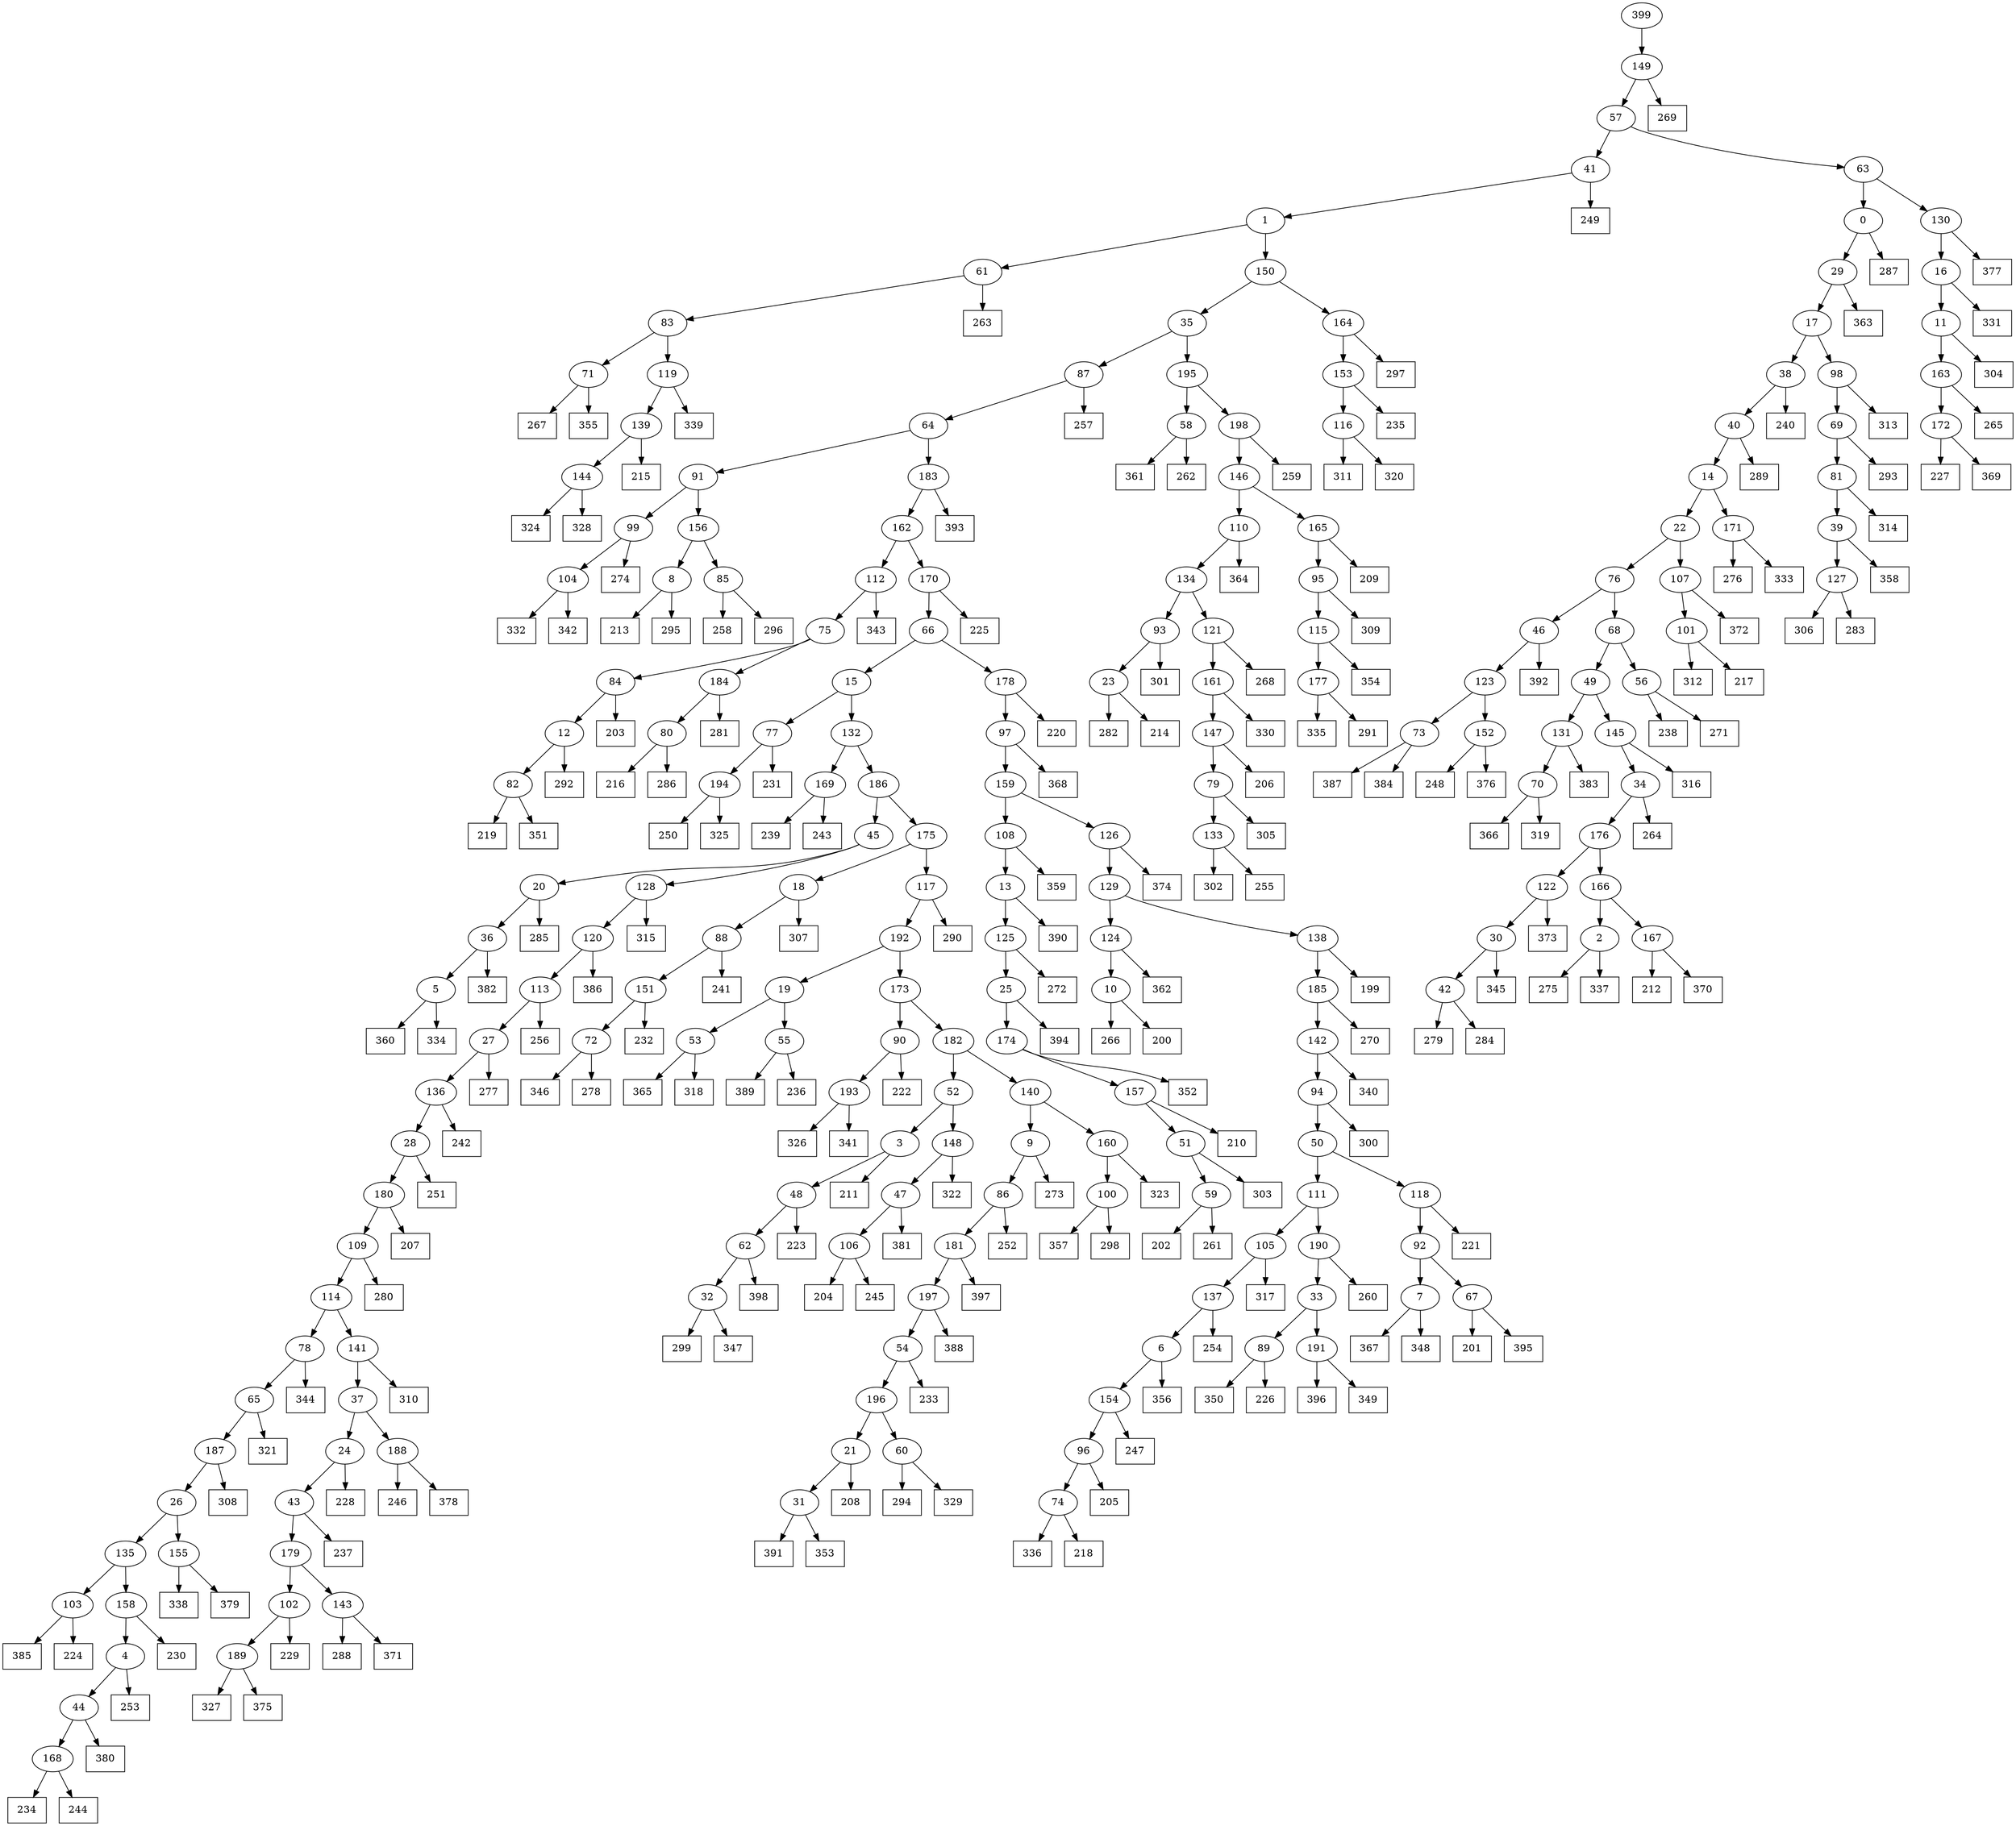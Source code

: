 digraph G {
0[label="0"];
1[label="1"];
2[label="2"];
3[label="3"];
4[label="4"];
5[label="5"];
6[label="6"];
7[label="7"];
8[label="8"];
9[label="9"];
10[label="10"];
11[label="11"];
12[label="12"];
13[label="13"];
14[label="14"];
15[label="15"];
16[label="16"];
17[label="17"];
18[label="18"];
19[label="19"];
20[label="20"];
21[label="21"];
22[label="22"];
23[label="23"];
24[label="24"];
25[label="25"];
26[label="26"];
27[label="27"];
28[label="28"];
29[label="29"];
30[label="30"];
31[label="31"];
32[label="32"];
33[label="33"];
34[label="34"];
35[label="35"];
36[label="36"];
37[label="37"];
38[label="38"];
39[label="39"];
40[label="40"];
41[label="41"];
42[label="42"];
43[label="43"];
44[label="44"];
45[label="45"];
46[label="46"];
47[label="47"];
48[label="48"];
49[label="49"];
50[label="50"];
51[label="51"];
52[label="52"];
53[label="53"];
54[label="54"];
55[label="55"];
56[label="56"];
57[label="57"];
58[label="58"];
59[label="59"];
60[label="60"];
61[label="61"];
62[label="62"];
63[label="63"];
64[label="64"];
65[label="65"];
66[label="66"];
67[label="67"];
68[label="68"];
69[label="69"];
70[label="70"];
71[label="71"];
72[label="72"];
73[label="73"];
74[label="74"];
75[label="75"];
76[label="76"];
77[label="77"];
78[label="78"];
79[label="79"];
80[label="80"];
81[label="81"];
82[label="82"];
83[label="83"];
84[label="84"];
85[label="85"];
86[label="86"];
87[label="87"];
88[label="88"];
89[label="89"];
90[label="90"];
91[label="91"];
92[label="92"];
93[label="93"];
94[label="94"];
95[label="95"];
96[label="96"];
97[label="97"];
98[label="98"];
99[label="99"];
100[label="100"];
101[label="101"];
102[label="102"];
103[label="103"];
104[label="104"];
105[label="105"];
106[label="106"];
107[label="107"];
108[label="108"];
109[label="109"];
110[label="110"];
111[label="111"];
112[label="112"];
113[label="113"];
114[label="114"];
115[label="115"];
116[label="116"];
117[label="117"];
118[label="118"];
119[label="119"];
120[label="120"];
121[label="121"];
122[label="122"];
123[label="123"];
124[label="124"];
125[label="125"];
126[label="126"];
127[label="127"];
128[label="128"];
129[label="129"];
130[label="130"];
131[label="131"];
132[label="132"];
133[label="133"];
134[label="134"];
135[label="135"];
136[label="136"];
137[label="137"];
138[label="138"];
139[label="139"];
140[label="140"];
141[label="141"];
142[label="142"];
143[label="143"];
144[label="144"];
145[label="145"];
146[label="146"];
147[label="147"];
148[label="148"];
149[label="149"];
150[label="150"];
151[label="151"];
152[label="152"];
153[label="153"];
154[label="154"];
155[label="155"];
156[label="156"];
157[label="157"];
158[label="158"];
159[label="159"];
160[label="160"];
161[label="161"];
162[label="162"];
163[label="163"];
164[label="164"];
165[label="165"];
166[label="166"];
167[label="167"];
168[label="168"];
169[label="169"];
170[label="170"];
171[label="171"];
172[label="172"];
173[label="173"];
174[label="174"];
175[label="175"];
176[label="176"];
177[label="177"];
178[label="178"];
179[label="179"];
180[label="180"];
181[label="181"];
182[label="182"];
183[label="183"];
184[label="184"];
185[label="185"];
186[label="186"];
187[label="187"];
188[label="188"];
189[label="189"];
190[label="190"];
191[label="191"];
192[label="192"];
193[label="193"];
194[label="194"];
195[label="195"];
196[label="196"];
197[label="197"];
198[label="198"];
199[shape=box,label="256"];
200[shape=box,label="239"];
201[shape=box,label="330"];
202[shape=box,label="201"];
203[shape=box,label="288"];
204[shape=box,label="294"];
205[shape=box,label="232"];
206[shape=box,label="241"];
207[shape=box,label="253"];
208[shape=box,label="327"];
209[shape=box,label="373"];
210[shape=box,label="360"];
211[shape=box,label="242"];
212[shape=box,label="277"];
213[shape=box,label="211"];
214[shape=box,label="326"];
215[shape=box,label="292"];
216[shape=box,label="290"];
217[shape=box,label="315"];
218[shape=box,label="345"];
219[shape=box,label="275"];
220[shape=box,label="273"];
221[shape=box,label="248"];
222[shape=box,label="362"];
223[shape=box,label="202"];
224[shape=box,label="282"];
225[shape=box,label="380"];
226[shape=box,label="350"];
227[shape=box,label="332"];
228[shape=box,label="375"];
229[shape=box,label="311"];
230[shape=box,label="381"];
231[shape=box,label="385"];
232[shape=box,label="219"];
233[shape=box,label="269"];
234[shape=box,label="336"];
235[shape=box,label="361"];
236[shape=box,label="260"];
237[shape=box,label="280"];
238[shape=box,label="339"];
239[shape=box,label="215"];
240[shape=box,label="261"];
241[shape=box,label="304"];
242[shape=box,label="204"];
243[shape=box,label="245"];
244[shape=box,label="309"];
245[shape=box,label="243"];
246[shape=box,label="310"];
247[shape=box,label="323"];
248[shape=box,label="276"];
249[shape=box,label="238"];
250[shape=box,label="364"];
251[shape=box,label="366"];
252[shape=box,label="334"];
253[shape=box,label="338"];
254[shape=box,label="307"];
255[shape=box,label="279"];
256[shape=box,label="352"];
257[shape=box,label="358"];
258[shape=box,label="254"];
259[shape=box,label="289"];
260[shape=box,label="389"];
261[shape=box,label="306"];
262[shape=box,label="351"];
263[shape=box,label="377"];
264[shape=box,label="312"];
265[shape=box,label="302"];
266[shape=box,label="319"];
267[shape=box,label="229"];
268[shape=box,label="255"];
269[shape=box,label="383"];
270[shape=box,label="372"];
271[shape=box,label="365"];
272[shape=box,label="247"];
273[shape=box,label="374"];
274[shape=box,label="246"];
275[shape=box,label="397"];
276[shape=box,label="265"];
277[shape=box,label="391"];
278[shape=box,label="259"];
279[shape=box,label="367"];
280[shape=box,label="359"];
281[shape=box,label="285"];
282[shape=box,label="203"];
283[shape=box,label="252"];
284[shape=box,label="199"];
285[shape=box,label="300"];
286[shape=box,label="213"];
287[shape=box,label="264"];
288[shape=box,label="266"];
289[shape=box,label="251"];
290[shape=box,label="335"];
291[shape=box,label="272"];
292[shape=box,label="322"];
293[shape=box,label="333"];
294[shape=box,label="249"];
295[shape=box,label="392"];
296[shape=box,label="387"];
297[shape=box,label="258"];
298[shape=box,label="205"];
299[shape=box,label="284"];
300[shape=box,label="353"];
301[shape=box,label="214"];
302[shape=box,label="283"];
303[shape=box,label="299"];
304[shape=box,label="347"];
305[shape=box,label="344"];
306[shape=box,label="236"];
307[shape=box,label="291"];
308[shape=box,label="296"];
309[shape=box,label="308"];
310[shape=box,label="346"];
311[shape=box,label="305"];
312[shape=box,label="227"];
313[shape=box,label="297"];
314[shape=box,label="207"];
315[shape=box,label="340"];
316[shape=box,label="303"];
317[shape=box,label="301"];
318[shape=box,label="224"];
319[shape=box,label="369"];
320[shape=box,label="220"];
321[shape=box,label="231"];
322[shape=box,label="274"];
323[shape=box,label="222"];
324[shape=box,label="368"];
325[shape=box,label="216"];
326[shape=box,label="357"];
327[shape=box,label="240"];
328[shape=box,label="257"];
329[shape=box,label="223"];
330[shape=box,label="233"];
331[shape=box,label="221"];
332[shape=box,label="379"];
333[shape=box,label="386"];
334[shape=box,label="331"];
335[shape=box,label="267"];
336[shape=box,label="398"];
337[shape=box,label="394"];
338[shape=box,label="382"];
339[shape=box,label="324"];
340[shape=box,label="376"];
341[shape=box,label="286"];
342[shape=box,label="396"];
343[shape=box,label="262"];
344[shape=box,label="329"];
345[shape=box,label="250"];
346[shape=box,label="218"];
347[shape=box,label="371"];
348[shape=box,label="354"];
349[shape=box,label="320"];
350[shape=box,label="313"];
351[shape=box,label="206"];
352[shape=box,label="395"];
353[shape=box,label="343"];
354[shape=box,label="234"];
355[shape=box,label="278"];
356[shape=box,label="281"];
357[shape=box,label="228"];
358[shape=box,label="393"];
359[shape=box,label="226"];
360[shape=box,label="317"];
361[shape=box,label="390"];
362[shape=box,label="356"];
363[shape=box,label="342"];
364[shape=box,label="271"];
365[shape=box,label="200"];
366[shape=box,label="341"];
367[shape=box,label="378"];
368[shape=box,label="268"];
369[shape=box,label="230"];
370[shape=box,label="388"];
371[shape=box,label="355"];
372[shape=box,label="237"];
373[shape=box,label="298"];
374[shape=box,label="316"];
375[shape=box,label="270"];
376[shape=box,label="321"];
377[shape=box,label="348"];
378[shape=box,label="328"];
379[shape=box,label="208"];
380[shape=box,label="263"];
381[shape=box,label="314"];
382[shape=box,label="384"];
383[shape=box,label="287"];
384[shape=box,label="293"];
385[shape=box,label="210"];
386[shape=box,label="244"];
387[shape=box,label="318"];
388[shape=box,label="325"];
389[shape=box,label="225"];
390[shape=box,label="217"];
391[shape=box,label="349"];
392[shape=box,label="295"];
393[shape=box,label="337"];
394[shape=box,label="363"];
395[shape=box,label="212"];
396[shape=box,label="209"];
397[shape=box,label="370"];
398[shape=box,label="235"];
399[label="399"];
188->367 ;
188->274 ;
104->363 ;
116->349 ;
85->308 ;
119->238 ;
164->313 ;
71->371 ;
161->201 ;
143->347 ;
121->368 ;
77->321 ;
174->256 ;
193->366 ;
105->360 ;
8->286 ;
53->387 ;
100->326 ;
52->148 ;
148->292 ;
25->337 ;
141->246 ;
165->396 ;
86->283 ;
158->369 ;
140->9 ;
9->220 ;
65->376 ;
69->384 ;
70->251 ;
82->232 ;
67->352 ;
197->370 ;
62->336 ;
106->242 ;
42->255 ;
93->317 ;
137->258 ;
90->193 ;
44->225 ;
133->268 ;
47->230 ;
198->278 ;
192->19 ;
173->182 ;
29->394 ;
78->305 ;
136->211 ;
101->390 ;
55->306 ;
101->264 ;
190->33 ;
31->277 ;
76->68 ;
89->226 ;
30->42 ;
51->316 ;
43->179 ;
128->120 ;
117->216 ;
186->45 ;
6->362 ;
87->64 ;
34->287 ;
136->28 ;
10->365 ;
180->109 ;
149->57 ;
57->41 ;
42->299 ;
190->236 ;
120->333 ;
7->279 ;
85->297 ;
180->314 ;
111->105 ;
105->137 ;
131->70 ;
70->266 ;
144->339 ;
157->51 ;
159->108 ;
112->75 ;
91->99 ;
112->353 ;
80->325 ;
84->12 ;
12->82 ;
40->259 ;
173->90 ;
90->323 ;
138->284 ;
0->383 ;
58->235 ;
114->141 ;
56->249 ;
97->159 ;
163->172 ;
75->84 ;
189->208 ;
31->300 ;
17->38 ;
182->52 ;
28->289 ;
11->163 ;
163->276 ;
60->344 ;
4->207 ;
166->167 ;
167->397 ;
172->319 ;
148->47 ;
77->194 ;
76->46 ;
183->358 ;
87->328 ;
37->188 ;
127->302 ;
151->205 ;
122->30 ;
30->218 ;
144->378 ;
155->332 ;
186->175 ;
94->285 ;
58->343 ;
133->265 ;
98->69 ;
69->81 ;
26->155 ;
194->345 ;
156->85 ;
38->327 ;
135->158 ;
158->4 ;
130->263 ;
64->91 ;
91->156 ;
12->215 ;
79->133 ;
98->350 ;
107->270 ;
11->241 ;
146->110 ;
110->250 ;
196->60 ;
60->204 ;
192->173 ;
8->392 ;
16->11 ;
109->237 ;
33->191 ;
191->391 ;
28->180 ;
179->143 ;
143->203 ;
95->244 ;
115->348 ;
150->164 ;
164->153 ;
181->275 ;
13->361 ;
169->200 ;
154->272 ;
121->161 ;
72->310 ;
197->54 ;
54->196 ;
198->146 ;
48->62 ;
162->112 ;
46->123 ;
16->334 ;
177->307 ;
5->252 ;
161->147 ;
95->115 ;
115->177 ;
177->290 ;
191->342 ;
124->10 ;
10->288 ;
194->388 ;
17->98 ;
102->189 ;
189->228 ;
22->76 ;
171->293 ;
33->89 ;
145->374 ;
59->240 ;
19->53 ;
53->271 ;
187->26 ;
96->298 ;
127->261 ;
185->142 ;
142->94 ;
84->282 ;
56->364 ;
134->93 ;
93->23 ;
182->140 ;
140->160 ;
116->229 ;
45->128 ;
128->217 ;
109->114 ;
114->78 ;
168->386 ;
94->50 ;
50->118 ;
68->56 ;
89->359 ;
57->63 ;
3->213 ;
103->231 ;
153->398 ;
122->209 ;
153->116 ;
178->97 ;
125->291 ;
22->107 ;
38->40 ;
15->132 ;
132->186 ;
119->139 ;
145->34 ;
74->346 ;
151->72 ;
72->355 ;
168->354 ;
74->234 ;
184->356 ;
41->294 ;
49->131 ;
131->269 ;
129->124 ;
81->381 ;
2->219 ;
162->170 ;
80->341 ;
19->55 ;
55->260 ;
65->187 ;
187->309 ;
110->134 ;
66->178 ;
178->320 ;
32->304 ;
125->25 ;
25->174 ;
78->65 ;
21->379 ;
137->6 ;
27->212 ;
61->83 ;
6->154 ;
156->8 ;
73->382 ;
134->121 ;
36->5 ;
5->210 ;
124->222 ;
103->318 ;
139->239 ;
67->202 ;
160->247 ;
46->295 ;
167->395 ;
108->13 ;
13->125 ;
176->166 ;
166->2 ;
142->315 ;
99->104 ;
54->330 ;
68->49 ;
49->145 ;
9->86 ;
139->144 ;
120->113 ;
113->199 ;
399->149 ;
149->233 ;
141->37 ;
179->102 ;
102->267 ;
118->92 ;
113->27 ;
27->136 ;
41->1 ;
40->14 ;
14->22 ;
123->73 ;
73->296 ;
170->389 ;
63->130 ;
130->16 ;
66->15 ;
176->122 ;
86->181 ;
181->197 ;
39->257 ;
24->357 ;
123->152 ;
152->221 ;
155->253 ;
132->169 ;
169->245 ;
15->77 ;
75->184 ;
195->58 ;
63->0 ;
172->312 ;
43->372 ;
2->393 ;
126->129 ;
34->176 ;
196->21 ;
21->31 ;
83->119 ;
129->138 ;
23->301 ;
175->117 ;
117->192 ;
29->17 ;
52->3 ;
1->150 ;
14->171 ;
171->248 ;
147->351 ;
20->36 ;
36->338 ;
107->101 ;
147->79 ;
79->311 ;
118->331 ;
154->96 ;
92->67 ;
160->100 ;
100->373 ;
83->71 ;
26->135 ;
104->227 ;
4->44 ;
99->322 ;
150->35 ;
35->87 ;
135->103 ;
92->7 ;
7->377 ;
59->223 ;
175->18 ;
18->254 ;
23->224 ;
88->206 ;
71->335 ;
37->24 ;
24->43 ;
108->280 ;
81->39 ;
39->127 ;
170->66 ;
159->126 ;
126->273 ;
64->183 ;
18->88 ;
88->151 ;
193->214 ;
47->106 ;
106->243 ;
44->168 ;
50->111 ;
111->190 ;
51->59 ;
1->61 ;
61->380 ;
184->80 ;
35->195 ;
195->198 ;
97->324 ;
174->157 ;
157->385 ;
183->162 ;
146->165 ;
165->95 ;
152->340 ;
138->185 ;
185->375 ;
82->262 ;
62->32 ;
32->303 ;
96->74 ;
3->48 ;
48->329 ;
0->29 ;
45->20 ;
20->281 ;
}
